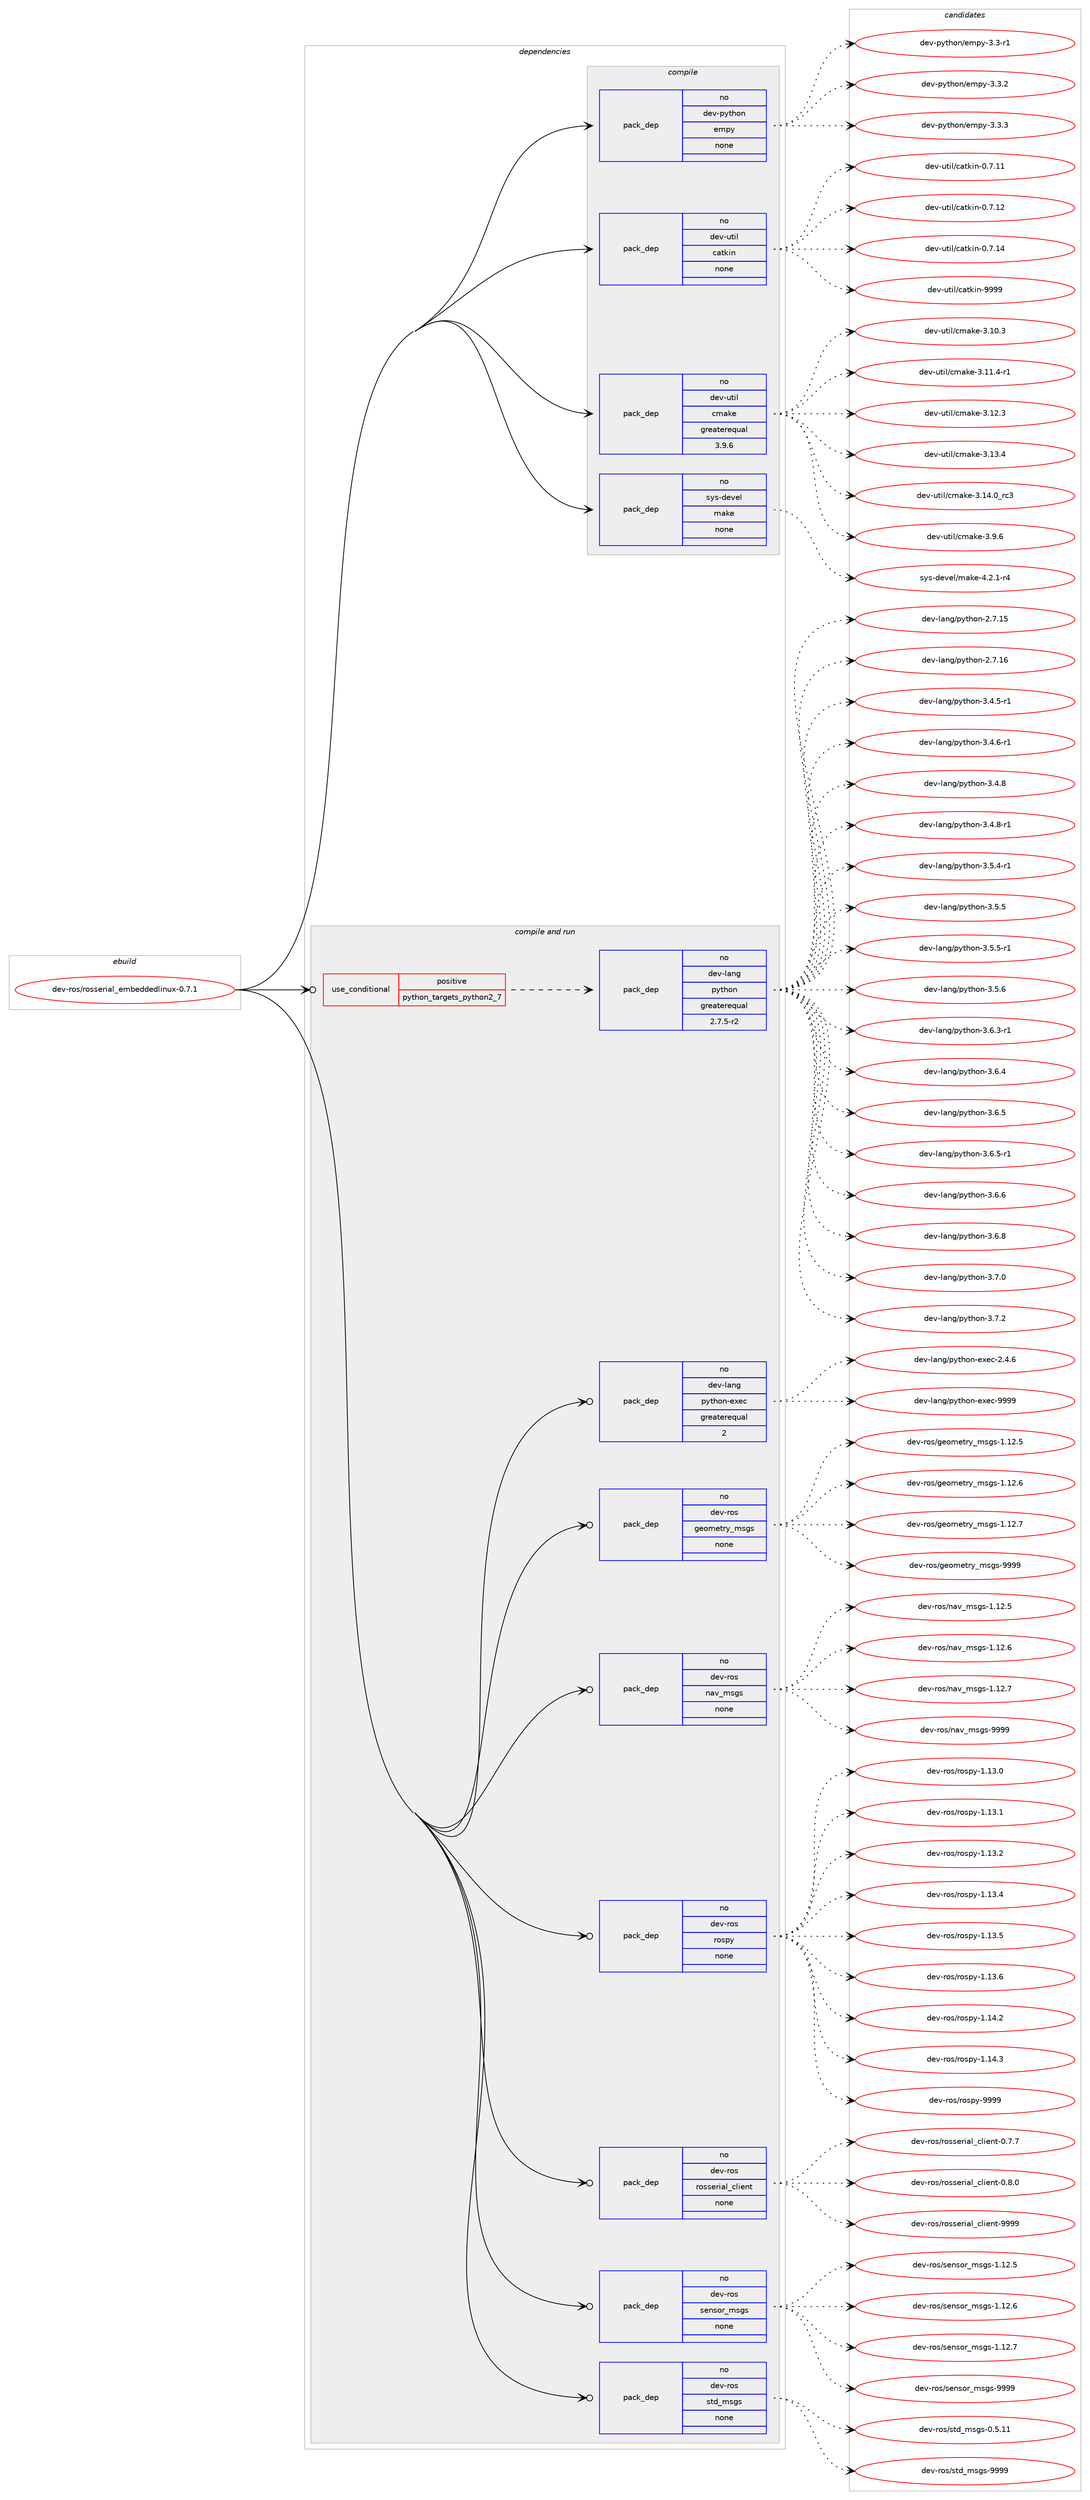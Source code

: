 digraph prolog {

# *************
# Graph options
# *************

newrank=true;
concentrate=true;
compound=true;
graph [rankdir=LR,fontname=Helvetica,fontsize=10,ranksep=1.5];#, ranksep=2.5, nodesep=0.2];
edge  [arrowhead=vee];
node  [fontname=Helvetica,fontsize=10];

# **********
# The ebuild
# **********

subgraph cluster_leftcol {
color=gray;
rank=same;
label=<<i>ebuild</i>>;
id [label="dev-ros/rosserial_embeddedlinux-0.7.1", color=red, width=4, href="../dev-ros/rosserial_embeddedlinux-0.7.1.svg"];
}

# ****************
# The dependencies
# ****************

subgraph cluster_midcol {
color=gray;
label=<<i>dependencies</i>>;
subgraph cluster_compile {
fillcolor="#eeeeee";
style=filled;
label=<<i>compile</i>>;
subgraph pack1053641 {
dependency1467272 [label=<<TABLE BORDER="0" CELLBORDER="1" CELLSPACING="0" CELLPADDING="4" WIDTH="220"><TR><TD ROWSPAN="6" CELLPADDING="30">pack_dep</TD></TR><TR><TD WIDTH="110">no</TD></TR><TR><TD>dev-python</TD></TR><TR><TD>empy</TD></TR><TR><TD>none</TD></TR><TR><TD></TD></TR></TABLE>>, shape=none, color=blue];
}
id:e -> dependency1467272:w [weight=20,style="solid",arrowhead="vee"];
subgraph pack1053642 {
dependency1467273 [label=<<TABLE BORDER="0" CELLBORDER="1" CELLSPACING="0" CELLPADDING="4" WIDTH="220"><TR><TD ROWSPAN="6" CELLPADDING="30">pack_dep</TD></TR><TR><TD WIDTH="110">no</TD></TR><TR><TD>dev-util</TD></TR><TR><TD>catkin</TD></TR><TR><TD>none</TD></TR><TR><TD></TD></TR></TABLE>>, shape=none, color=blue];
}
id:e -> dependency1467273:w [weight=20,style="solid",arrowhead="vee"];
subgraph pack1053643 {
dependency1467274 [label=<<TABLE BORDER="0" CELLBORDER="1" CELLSPACING="0" CELLPADDING="4" WIDTH="220"><TR><TD ROWSPAN="6" CELLPADDING="30">pack_dep</TD></TR><TR><TD WIDTH="110">no</TD></TR><TR><TD>dev-util</TD></TR><TR><TD>cmake</TD></TR><TR><TD>greaterequal</TD></TR><TR><TD>3.9.6</TD></TR></TABLE>>, shape=none, color=blue];
}
id:e -> dependency1467274:w [weight=20,style="solid",arrowhead="vee"];
subgraph pack1053644 {
dependency1467275 [label=<<TABLE BORDER="0" CELLBORDER="1" CELLSPACING="0" CELLPADDING="4" WIDTH="220"><TR><TD ROWSPAN="6" CELLPADDING="30">pack_dep</TD></TR><TR><TD WIDTH="110">no</TD></TR><TR><TD>sys-devel</TD></TR><TR><TD>make</TD></TR><TR><TD>none</TD></TR><TR><TD></TD></TR></TABLE>>, shape=none, color=blue];
}
id:e -> dependency1467275:w [weight=20,style="solid",arrowhead="vee"];
}
subgraph cluster_compileandrun {
fillcolor="#eeeeee";
style=filled;
label=<<i>compile and run</i>>;
subgraph cond390241 {
dependency1467276 [label=<<TABLE BORDER="0" CELLBORDER="1" CELLSPACING="0" CELLPADDING="4"><TR><TD ROWSPAN="3" CELLPADDING="10">use_conditional</TD></TR><TR><TD>positive</TD></TR><TR><TD>python_targets_python2_7</TD></TR></TABLE>>, shape=none, color=red];
subgraph pack1053645 {
dependency1467277 [label=<<TABLE BORDER="0" CELLBORDER="1" CELLSPACING="0" CELLPADDING="4" WIDTH="220"><TR><TD ROWSPAN="6" CELLPADDING="30">pack_dep</TD></TR><TR><TD WIDTH="110">no</TD></TR><TR><TD>dev-lang</TD></TR><TR><TD>python</TD></TR><TR><TD>greaterequal</TD></TR><TR><TD>2.7.5-r2</TD></TR></TABLE>>, shape=none, color=blue];
}
dependency1467276:e -> dependency1467277:w [weight=20,style="dashed",arrowhead="vee"];
}
id:e -> dependency1467276:w [weight=20,style="solid",arrowhead="odotvee"];
subgraph pack1053646 {
dependency1467278 [label=<<TABLE BORDER="0" CELLBORDER="1" CELLSPACING="0" CELLPADDING="4" WIDTH="220"><TR><TD ROWSPAN="6" CELLPADDING="30">pack_dep</TD></TR><TR><TD WIDTH="110">no</TD></TR><TR><TD>dev-lang</TD></TR><TR><TD>python-exec</TD></TR><TR><TD>greaterequal</TD></TR><TR><TD>2</TD></TR></TABLE>>, shape=none, color=blue];
}
id:e -> dependency1467278:w [weight=20,style="solid",arrowhead="odotvee"];
subgraph pack1053647 {
dependency1467279 [label=<<TABLE BORDER="0" CELLBORDER="1" CELLSPACING="0" CELLPADDING="4" WIDTH="220"><TR><TD ROWSPAN="6" CELLPADDING="30">pack_dep</TD></TR><TR><TD WIDTH="110">no</TD></TR><TR><TD>dev-ros</TD></TR><TR><TD>geometry_msgs</TD></TR><TR><TD>none</TD></TR><TR><TD></TD></TR></TABLE>>, shape=none, color=blue];
}
id:e -> dependency1467279:w [weight=20,style="solid",arrowhead="odotvee"];
subgraph pack1053648 {
dependency1467280 [label=<<TABLE BORDER="0" CELLBORDER="1" CELLSPACING="0" CELLPADDING="4" WIDTH="220"><TR><TD ROWSPAN="6" CELLPADDING="30">pack_dep</TD></TR><TR><TD WIDTH="110">no</TD></TR><TR><TD>dev-ros</TD></TR><TR><TD>nav_msgs</TD></TR><TR><TD>none</TD></TR><TR><TD></TD></TR></TABLE>>, shape=none, color=blue];
}
id:e -> dependency1467280:w [weight=20,style="solid",arrowhead="odotvee"];
subgraph pack1053649 {
dependency1467281 [label=<<TABLE BORDER="0" CELLBORDER="1" CELLSPACING="0" CELLPADDING="4" WIDTH="220"><TR><TD ROWSPAN="6" CELLPADDING="30">pack_dep</TD></TR><TR><TD WIDTH="110">no</TD></TR><TR><TD>dev-ros</TD></TR><TR><TD>rospy</TD></TR><TR><TD>none</TD></TR><TR><TD></TD></TR></TABLE>>, shape=none, color=blue];
}
id:e -> dependency1467281:w [weight=20,style="solid",arrowhead="odotvee"];
subgraph pack1053650 {
dependency1467282 [label=<<TABLE BORDER="0" CELLBORDER="1" CELLSPACING="0" CELLPADDING="4" WIDTH="220"><TR><TD ROWSPAN="6" CELLPADDING="30">pack_dep</TD></TR><TR><TD WIDTH="110">no</TD></TR><TR><TD>dev-ros</TD></TR><TR><TD>rosserial_client</TD></TR><TR><TD>none</TD></TR><TR><TD></TD></TR></TABLE>>, shape=none, color=blue];
}
id:e -> dependency1467282:w [weight=20,style="solid",arrowhead="odotvee"];
subgraph pack1053651 {
dependency1467283 [label=<<TABLE BORDER="0" CELLBORDER="1" CELLSPACING="0" CELLPADDING="4" WIDTH="220"><TR><TD ROWSPAN="6" CELLPADDING="30">pack_dep</TD></TR><TR><TD WIDTH="110">no</TD></TR><TR><TD>dev-ros</TD></TR><TR><TD>sensor_msgs</TD></TR><TR><TD>none</TD></TR><TR><TD></TD></TR></TABLE>>, shape=none, color=blue];
}
id:e -> dependency1467283:w [weight=20,style="solid",arrowhead="odotvee"];
subgraph pack1053652 {
dependency1467284 [label=<<TABLE BORDER="0" CELLBORDER="1" CELLSPACING="0" CELLPADDING="4" WIDTH="220"><TR><TD ROWSPAN="6" CELLPADDING="30">pack_dep</TD></TR><TR><TD WIDTH="110">no</TD></TR><TR><TD>dev-ros</TD></TR><TR><TD>std_msgs</TD></TR><TR><TD>none</TD></TR><TR><TD></TD></TR></TABLE>>, shape=none, color=blue];
}
id:e -> dependency1467284:w [weight=20,style="solid",arrowhead="odotvee"];
}
subgraph cluster_run {
fillcolor="#eeeeee";
style=filled;
label=<<i>run</i>>;
}
}

# **************
# The candidates
# **************

subgraph cluster_choices {
rank=same;
color=gray;
label=<<i>candidates</i>>;

subgraph choice1053641 {
color=black;
nodesep=1;
choice1001011184511212111610411111047101109112121455146514511449 [label="dev-python/empy-3.3-r1", color=red, width=4,href="../dev-python/empy-3.3-r1.svg"];
choice1001011184511212111610411111047101109112121455146514650 [label="dev-python/empy-3.3.2", color=red, width=4,href="../dev-python/empy-3.3.2.svg"];
choice1001011184511212111610411111047101109112121455146514651 [label="dev-python/empy-3.3.3", color=red, width=4,href="../dev-python/empy-3.3.3.svg"];
dependency1467272:e -> choice1001011184511212111610411111047101109112121455146514511449:w [style=dotted,weight="100"];
dependency1467272:e -> choice1001011184511212111610411111047101109112121455146514650:w [style=dotted,weight="100"];
dependency1467272:e -> choice1001011184511212111610411111047101109112121455146514651:w [style=dotted,weight="100"];
}
subgraph choice1053642 {
color=black;
nodesep=1;
choice1001011184511711610510847999711610710511045484655464949 [label="dev-util/catkin-0.7.11", color=red, width=4,href="../dev-util/catkin-0.7.11.svg"];
choice1001011184511711610510847999711610710511045484655464950 [label="dev-util/catkin-0.7.12", color=red, width=4,href="../dev-util/catkin-0.7.12.svg"];
choice1001011184511711610510847999711610710511045484655464952 [label="dev-util/catkin-0.7.14", color=red, width=4,href="../dev-util/catkin-0.7.14.svg"];
choice100101118451171161051084799971161071051104557575757 [label="dev-util/catkin-9999", color=red, width=4,href="../dev-util/catkin-9999.svg"];
dependency1467273:e -> choice1001011184511711610510847999711610710511045484655464949:w [style=dotted,weight="100"];
dependency1467273:e -> choice1001011184511711610510847999711610710511045484655464950:w [style=dotted,weight="100"];
dependency1467273:e -> choice1001011184511711610510847999711610710511045484655464952:w [style=dotted,weight="100"];
dependency1467273:e -> choice100101118451171161051084799971161071051104557575757:w [style=dotted,weight="100"];
}
subgraph choice1053643 {
color=black;
nodesep=1;
choice1001011184511711610510847991099710710145514649484651 [label="dev-util/cmake-3.10.3", color=red, width=4,href="../dev-util/cmake-3.10.3.svg"];
choice10010111845117116105108479910997107101455146494946524511449 [label="dev-util/cmake-3.11.4-r1", color=red, width=4,href="../dev-util/cmake-3.11.4-r1.svg"];
choice1001011184511711610510847991099710710145514649504651 [label="dev-util/cmake-3.12.3", color=red, width=4,href="../dev-util/cmake-3.12.3.svg"];
choice1001011184511711610510847991099710710145514649514652 [label="dev-util/cmake-3.13.4", color=red, width=4,href="../dev-util/cmake-3.13.4.svg"];
choice1001011184511711610510847991099710710145514649524648951149951 [label="dev-util/cmake-3.14.0_rc3", color=red, width=4,href="../dev-util/cmake-3.14.0_rc3.svg"];
choice10010111845117116105108479910997107101455146574654 [label="dev-util/cmake-3.9.6", color=red, width=4,href="../dev-util/cmake-3.9.6.svg"];
dependency1467274:e -> choice1001011184511711610510847991099710710145514649484651:w [style=dotted,weight="100"];
dependency1467274:e -> choice10010111845117116105108479910997107101455146494946524511449:w [style=dotted,weight="100"];
dependency1467274:e -> choice1001011184511711610510847991099710710145514649504651:w [style=dotted,weight="100"];
dependency1467274:e -> choice1001011184511711610510847991099710710145514649514652:w [style=dotted,weight="100"];
dependency1467274:e -> choice1001011184511711610510847991099710710145514649524648951149951:w [style=dotted,weight="100"];
dependency1467274:e -> choice10010111845117116105108479910997107101455146574654:w [style=dotted,weight="100"];
}
subgraph choice1053644 {
color=black;
nodesep=1;
choice1151211154510010111810110847109971071014552465046494511452 [label="sys-devel/make-4.2.1-r4", color=red, width=4,href="../sys-devel/make-4.2.1-r4.svg"];
dependency1467275:e -> choice1151211154510010111810110847109971071014552465046494511452:w [style=dotted,weight="100"];
}
subgraph choice1053645 {
color=black;
nodesep=1;
choice10010111845108971101034711212111610411111045504655464953 [label="dev-lang/python-2.7.15", color=red, width=4,href="../dev-lang/python-2.7.15.svg"];
choice10010111845108971101034711212111610411111045504655464954 [label="dev-lang/python-2.7.16", color=red, width=4,href="../dev-lang/python-2.7.16.svg"];
choice1001011184510897110103471121211161041111104551465246534511449 [label="dev-lang/python-3.4.5-r1", color=red, width=4,href="../dev-lang/python-3.4.5-r1.svg"];
choice1001011184510897110103471121211161041111104551465246544511449 [label="dev-lang/python-3.4.6-r1", color=red, width=4,href="../dev-lang/python-3.4.6-r1.svg"];
choice100101118451089711010347112121116104111110455146524656 [label="dev-lang/python-3.4.8", color=red, width=4,href="../dev-lang/python-3.4.8.svg"];
choice1001011184510897110103471121211161041111104551465246564511449 [label="dev-lang/python-3.4.8-r1", color=red, width=4,href="../dev-lang/python-3.4.8-r1.svg"];
choice1001011184510897110103471121211161041111104551465346524511449 [label="dev-lang/python-3.5.4-r1", color=red, width=4,href="../dev-lang/python-3.5.4-r1.svg"];
choice100101118451089711010347112121116104111110455146534653 [label="dev-lang/python-3.5.5", color=red, width=4,href="../dev-lang/python-3.5.5.svg"];
choice1001011184510897110103471121211161041111104551465346534511449 [label="dev-lang/python-3.5.5-r1", color=red, width=4,href="../dev-lang/python-3.5.5-r1.svg"];
choice100101118451089711010347112121116104111110455146534654 [label="dev-lang/python-3.5.6", color=red, width=4,href="../dev-lang/python-3.5.6.svg"];
choice1001011184510897110103471121211161041111104551465446514511449 [label="dev-lang/python-3.6.3-r1", color=red, width=4,href="../dev-lang/python-3.6.3-r1.svg"];
choice100101118451089711010347112121116104111110455146544652 [label="dev-lang/python-3.6.4", color=red, width=4,href="../dev-lang/python-3.6.4.svg"];
choice100101118451089711010347112121116104111110455146544653 [label="dev-lang/python-3.6.5", color=red, width=4,href="../dev-lang/python-3.6.5.svg"];
choice1001011184510897110103471121211161041111104551465446534511449 [label="dev-lang/python-3.6.5-r1", color=red, width=4,href="../dev-lang/python-3.6.5-r1.svg"];
choice100101118451089711010347112121116104111110455146544654 [label="dev-lang/python-3.6.6", color=red, width=4,href="../dev-lang/python-3.6.6.svg"];
choice100101118451089711010347112121116104111110455146544656 [label="dev-lang/python-3.6.8", color=red, width=4,href="../dev-lang/python-3.6.8.svg"];
choice100101118451089711010347112121116104111110455146554648 [label="dev-lang/python-3.7.0", color=red, width=4,href="../dev-lang/python-3.7.0.svg"];
choice100101118451089711010347112121116104111110455146554650 [label="dev-lang/python-3.7.2", color=red, width=4,href="../dev-lang/python-3.7.2.svg"];
dependency1467277:e -> choice10010111845108971101034711212111610411111045504655464953:w [style=dotted,weight="100"];
dependency1467277:e -> choice10010111845108971101034711212111610411111045504655464954:w [style=dotted,weight="100"];
dependency1467277:e -> choice1001011184510897110103471121211161041111104551465246534511449:w [style=dotted,weight="100"];
dependency1467277:e -> choice1001011184510897110103471121211161041111104551465246544511449:w [style=dotted,weight="100"];
dependency1467277:e -> choice100101118451089711010347112121116104111110455146524656:w [style=dotted,weight="100"];
dependency1467277:e -> choice1001011184510897110103471121211161041111104551465246564511449:w [style=dotted,weight="100"];
dependency1467277:e -> choice1001011184510897110103471121211161041111104551465346524511449:w [style=dotted,weight="100"];
dependency1467277:e -> choice100101118451089711010347112121116104111110455146534653:w [style=dotted,weight="100"];
dependency1467277:e -> choice1001011184510897110103471121211161041111104551465346534511449:w [style=dotted,weight="100"];
dependency1467277:e -> choice100101118451089711010347112121116104111110455146534654:w [style=dotted,weight="100"];
dependency1467277:e -> choice1001011184510897110103471121211161041111104551465446514511449:w [style=dotted,weight="100"];
dependency1467277:e -> choice100101118451089711010347112121116104111110455146544652:w [style=dotted,weight="100"];
dependency1467277:e -> choice100101118451089711010347112121116104111110455146544653:w [style=dotted,weight="100"];
dependency1467277:e -> choice1001011184510897110103471121211161041111104551465446534511449:w [style=dotted,weight="100"];
dependency1467277:e -> choice100101118451089711010347112121116104111110455146544654:w [style=dotted,weight="100"];
dependency1467277:e -> choice100101118451089711010347112121116104111110455146544656:w [style=dotted,weight="100"];
dependency1467277:e -> choice100101118451089711010347112121116104111110455146554648:w [style=dotted,weight="100"];
dependency1467277:e -> choice100101118451089711010347112121116104111110455146554650:w [style=dotted,weight="100"];
}
subgraph choice1053646 {
color=black;
nodesep=1;
choice1001011184510897110103471121211161041111104510112010199455046524654 [label="dev-lang/python-exec-2.4.6", color=red, width=4,href="../dev-lang/python-exec-2.4.6.svg"];
choice10010111845108971101034711212111610411111045101120101994557575757 [label="dev-lang/python-exec-9999", color=red, width=4,href="../dev-lang/python-exec-9999.svg"];
dependency1467278:e -> choice1001011184510897110103471121211161041111104510112010199455046524654:w [style=dotted,weight="100"];
dependency1467278:e -> choice10010111845108971101034711212111610411111045101120101994557575757:w [style=dotted,weight="100"];
}
subgraph choice1053647 {
color=black;
nodesep=1;
choice10010111845114111115471031011111091011161141219510911510311545494649504653 [label="dev-ros/geometry_msgs-1.12.5", color=red, width=4,href="../dev-ros/geometry_msgs-1.12.5.svg"];
choice10010111845114111115471031011111091011161141219510911510311545494649504654 [label="dev-ros/geometry_msgs-1.12.6", color=red, width=4,href="../dev-ros/geometry_msgs-1.12.6.svg"];
choice10010111845114111115471031011111091011161141219510911510311545494649504655 [label="dev-ros/geometry_msgs-1.12.7", color=red, width=4,href="../dev-ros/geometry_msgs-1.12.7.svg"];
choice1001011184511411111547103101111109101116114121951091151031154557575757 [label="dev-ros/geometry_msgs-9999", color=red, width=4,href="../dev-ros/geometry_msgs-9999.svg"];
dependency1467279:e -> choice10010111845114111115471031011111091011161141219510911510311545494649504653:w [style=dotted,weight="100"];
dependency1467279:e -> choice10010111845114111115471031011111091011161141219510911510311545494649504654:w [style=dotted,weight="100"];
dependency1467279:e -> choice10010111845114111115471031011111091011161141219510911510311545494649504655:w [style=dotted,weight="100"];
dependency1467279:e -> choice1001011184511411111547103101111109101116114121951091151031154557575757:w [style=dotted,weight="100"];
}
subgraph choice1053648 {
color=black;
nodesep=1;
choice1001011184511411111547110971189510911510311545494649504653 [label="dev-ros/nav_msgs-1.12.5", color=red, width=4,href="../dev-ros/nav_msgs-1.12.5.svg"];
choice1001011184511411111547110971189510911510311545494649504654 [label="dev-ros/nav_msgs-1.12.6", color=red, width=4,href="../dev-ros/nav_msgs-1.12.6.svg"];
choice1001011184511411111547110971189510911510311545494649504655 [label="dev-ros/nav_msgs-1.12.7", color=red, width=4,href="../dev-ros/nav_msgs-1.12.7.svg"];
choice100101118451141111154711097118951091151031154557575757 [label="dev-ros/nav_msgs-9999", color=red, width=4,href="../dev-ros/nav_msgs-9999.svg"];
dependency1467280:e -> choice1001011184511411111547110971189510911510311545494649504653:w [style=dotted,weight="100"];
dependency1467280:e -> choice1001011184511411111547110971189510911510311545494649504654:w [style=dotted,weight="100"];
dependency1467280:e -> choice1001011184511411111547110971189510911510311545494649504655:w [style=dotted,weight="100"];
dependency1467280:e -> choice100101118451141111154711097118951091151031154557575757:w [style=dotted,weight="100"];
}
subgraph choice1053649 {
color=black;
nodesep=1;
choice100101118451141111154711411111511212145494649514648 [label="dev-ros/rospy-1.13.0", color=red, width=4,href="../dev-ros/rospy-1.13.0.svg"];
choice100101118451141111154711411111511212145494649514649 [label="dev-ros/rospy-1.13.1", color=red, width=4,href="../dev-ros/rospy-1.13.1.svg"];
choice100101118451141111154711411111511212145494649514650 [label="dev-ros/rospy-1.13.2", color=red, width=4,href="../dev-ros/rospy-1.13.2.svg"];
choice100101118451141111154711411111511212145494649514652 [label="dev-ros/rospy-1.13.4", color=red, width=4,href="../dev-ros/rospy-1.13.4.svg"];
choice100101118451141111154711411111511212145494649514653 [label="dev-ros/rospy-1.13.5", color=red, width=4,href="../dev-ros/rospy-1.13.5.svg"];
choice100101118451141111154711411111511212145494649514654 [label="dev-ros/rospy-1.13.6", color=red, width=4,href="../dev-ros/rospy-1.13.6.svg"];
choice100101118451141111154711411111511212145494649524650 [label="dev-ros/rospy-1.14.2", color=red, width=4,href="../dev-ros/rospy-1.14.2.svg"];
choice100101118451141111154711411111511212145494649524651 [label="dev-ros/rospy-1.14.3", color=red, width=4,href="../dev-ros/rospy-1.14.3.svg"];
choice10010111845114111115471141111151121214557575757 [label="dev-ros/rospy-9999", color=red, width=4,href="../dev-ros/rospy-9999.svg"];
dependency1467281:e -> choice100101118451141111154711411111511212145494649514648:w [style=dotted,weight="100"];
dependency1467281:e -> choice100101118451141111154711411111511212145494649514649:w [style=dotted,weight="100"];
dependency1467281:e -> choice100101118451141111154711411111511212145494649514650:w [style=dotted,weight="100"];
dependency1467281:e -> choice100101118451141111154711411111511212145494649514652:w [style=dotted,weight="100"];
dependency1467281:e -> choice100101118451141111154711411111511212145494649514653:w [style=dotted,weight="100"];
dependency1467281:e -> choice100101118451141111154711411111511212145494649514654:w [style=dotted,weight="100"];
dependency1467281:e -> choice100101118451141111154711411111511212145494649524650:w [style=dotted,weight="100"];
dependency1467281:e -> choice100101118451141111154711411111511212145494649524651:w [style=dotted,weight="100"];
dependency1467281:e -> choice10010111845114111115471141111151121214557575757:w [style=dotted,weight="100"];
}
subgraph choice1053650 {
color=black;
nodesep=1;
choice1001011184511411111547114111115115101114105971089599108105101110116454846554655 [label="dev-ros/rosserial_client-0.7.7", color=red, width=4,href="../dev-ros/rosserial_client-0.7.7.svg"];
choice1001011184511411111547114111115115101114105971089599108105101110116454846564648 [label="dev-ros/rosserial_client-0.8.0", color=red, width=4,href="../dev-ros/rosserial_client-0.8.0.svg"];
choice10010111845114111115471141111151151011141059710895991081051011101164557575757 [label="dev-ros/rosserial_client-9999", color=red, width=4,href="../dev-ros/rosserial_client-9999.svg"];
dependency1467282:e -> choice1001011184511411111547114111115115101114105971089599108105101110116454846554655:w [style=dotted,weight="100"];
dependency1467282:e -> choice1001011184511411111547114111115115101114105971089599108105101110116454846564648:w [style=dotted,weight="100"];
dependency1467282:e -> choice10010111845114111115471141111151151011141059710895991081051011101164557575757:w [style=dotted,weight="100"];
}
subgraph choice1053651 {
color=black;
nodesep=1;
choice10010111845114111115471151011101151111149510911510311545494649504653 [label="dev-ros/sensor_msgs-1.12.5", color=red, width=4,href="../dev-ros/sensor_msgs-1.12.5.svg"];
choice10010111845114111115471151011101151111149510911510311545494649504654 [label="dev-ros/sensor_msgs-1.12.6", color=red, width=4,href="../dev-ros/sensor_msgs-1.12.6.svg"];
choice10010111845114111115471151011101151111149510911510311545494649504655 [label="dev-ros/sensor_msgs-1.12.7", color=red, width=4,href="../dev-ros/sensor_msgs-1.12.7.svg"];
choice1001011184511411111547115101110115111114951091151031154557575757 [label="dev-ros/sensor_msgs-9999", color=red, width=4,href="../dev-ros/sensor_msgs-9999.svg"];
dependency1467283:e -> choice10010111845114111115471151011101151111149510911510311545494649504653:w [style=dotted,weight="100"];
dependency1467283:e -> choice10010111845114111115471151011101151111149510911510311545494649504654:w [style=dotted,weight="100"];
dependency1467283:e -> choice10010111845114111115471151011101151111149510911510311545494649504655:w [style=dotted,weight="100"];
dependency1467283:e -> choice1001011184511411111547115101110115111114951091151031154557575757:w [style=dotted,weight="100"];
}
subgraph choice1053652 {
color=black;
nodesep=1;
choice10010111845114111115471151161009510911510311545484653464949 [label="dev-ros/std_msgs-0.5.11", color=red, width=4,href="../dev-ros/std_msgs-0.5.11.svg"];
choice1001011184511411111547115116100951091151031154557575757 [label="dev-ros/std_msgs-9999", color=red, width=4,href="../dev-ros/std_msgs-9999.svg"];
dependency1467284:e -> choice10010111845114111115471151161009510911510311545484653464949:w [style=dotted,weight="100"];
dependency1467284:e -> choice1001011184511411111547115116100951091151031154557575757:w [style=dotted,weight="100"];
}
}

}
